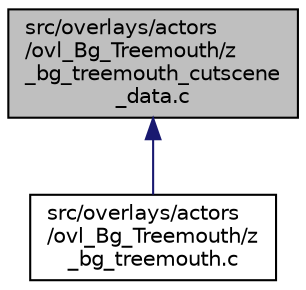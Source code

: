 digraph "src/overlays/actors/ovl_Bg_Treemouth/z_bg_treemouth_cutscene_data.c"
{
 // LATEX_PDF_SIZE
  edge [fontname="Helvetica",fontsize="10",labelfontname="Helvetica",labelfontsize="10"];
  node [fontname="Helvetica",fontsize="10",shape=record];
  Node1 [label="src/overlays/actors\l/ovl_Bg_Treemouth/z\l_bg_treemouth_cutscene\l_data.c",height=0.2,width=0.4,color="black", fillcolor="grey75", style="filled", fontcolor="black",tooltip=" "];
  Node1 -> Node2 [dir="back",color="midnightblue",fontsize="10",style="solid",fontname="Helvetica"];
  Node2 [label="src/overlays/actors\l/ovl_Bg_Treemouth/z\l_bg_treemouth.c",height=0.2,width=0.4,color="black", fillcolor="white", style="filled",URL="$d5/d55/z__bg__treemouth_8c.html",tooltip=" "];
}
